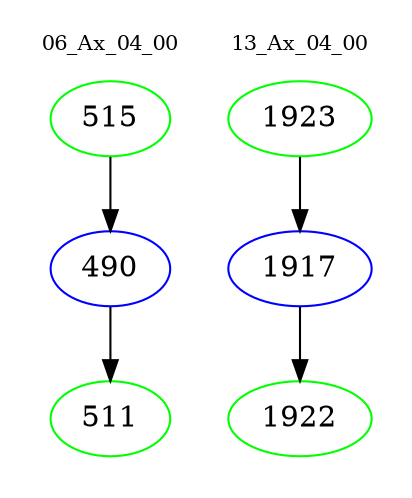 digraph{
subgraph cluster_0 {
color = white
label = "06_Ax_04_00";
fontsize=10;
T0_515 [label="515", color="green"]
T0_515 -> T0_490 [color="black"]
T0_490 [label="490", color="blue"]
T0_490 -> T0_511 [color="black"]
T0_511 [label="511", color="green"]
}
subgraph cluster_1 {
color = white
label = "13_Ax_04_00";
fontsize=10;
T1_1923 [label="1923", color="green"]
T1_1923 -> T1_1917 [color="black"]
T1_1917 [label="1917", color="blue"]
T1_1917 -> T1_1922 [color="black"]
T1_1922 [label="1922", color="green"]
}
}
